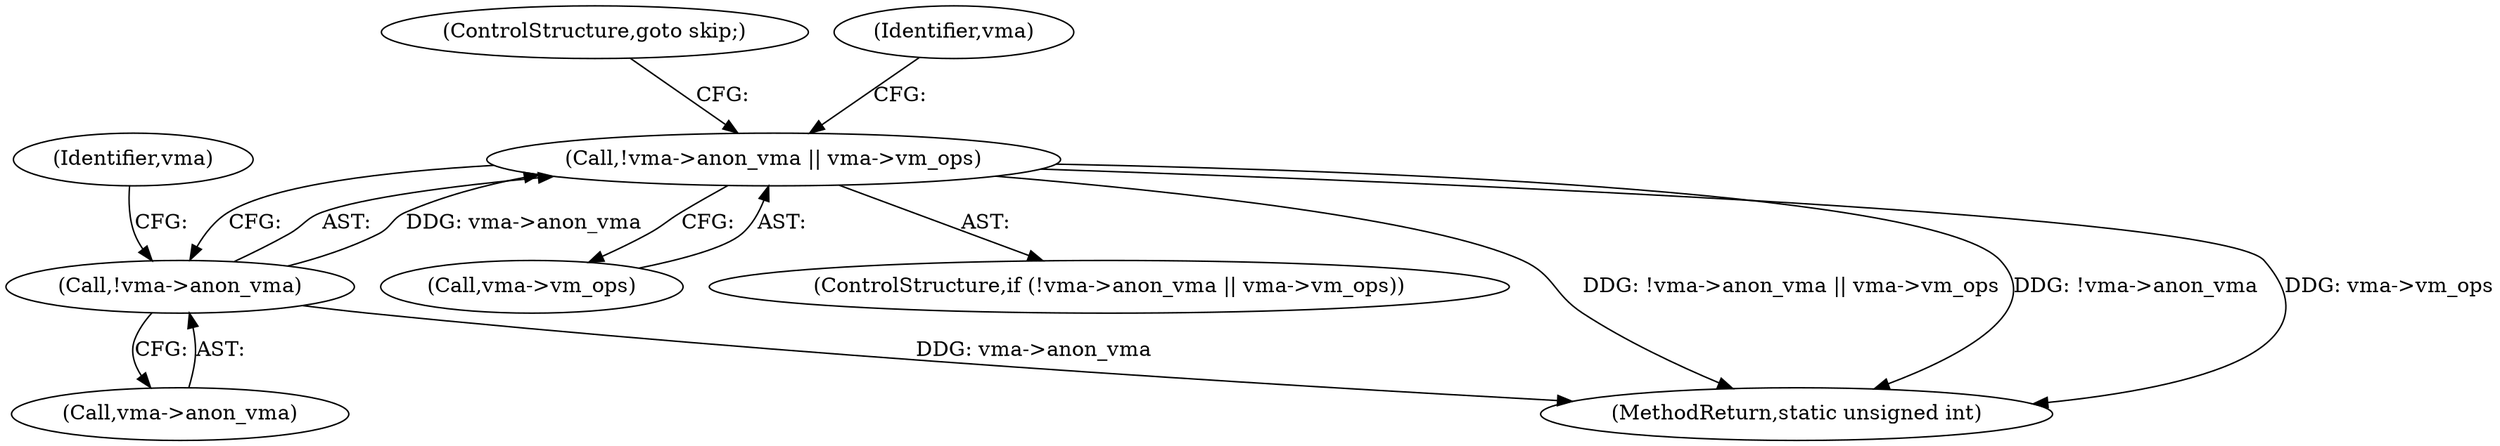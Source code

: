 digraph "0_linux_78f11a255749d09025f54d4e2df4fbcb031530e2_2@pointer" {
"1000217" [label="(Call,!vma->anon_vma || vma->vm_ops)"];
"1000218" [label="(Call,!vma->anon_vma)"];
"1000222" [label="(Call,vma->vm_ops)"];
"1000219" [label="(Call,vma->anon_vma)"];
"1000216" [label="(ControlStructure,if (!vma->anon_vma || vma->vm_ops))"];
"1000217" [label="(Call,!vma->anon_vma || vma->vm_ops)"];
"1000225" [label="(ControlStructure,goto skip;)"];
"1000390" [label="(MethodReturn,static unsigned int)"];
"1000218" [label="(Call,!vma->anon_vma)"];
"1000223" [label="(Identifier,vma)"];
"1000228" [label="(Identifier,vma)"];
"1000217" -> "1000216"  [label="AST: "];
"1000217" -> "1000218"  [label="CFG: "];
"1000217" -> "1000222"  [label="CFG: "];
"1000218" -> "1000217"  [label="AST: "];
"1000222" -> "1000217"  [label="AST: "];
"1000225" -> "1000217"  [label="CFG: "];
"1000228" -> "1000217"  [label="CFG: "];
"1000217" -> "1000390"  [label="DDG: !vma->anon_vma || vma->vm_ops"];
"1000217" -> "1000390"  [label="DDG: !vma->anon_vma"];
"1000217" -> "1000390"  [label="DDG: vma->vm_ops"];
"1000218" -> "1000217"  [label="DDG: vma->anon_vma"];
"1000218" -> "1000219"  [label="CFG: "];
"1000219" -> "1000218"  [label="AST: "];
"1000223" -> "1000218"  [label="CFG: "];
"1000218" -> "1000390"  [label="DDG: vma->anon_vma"];
}

